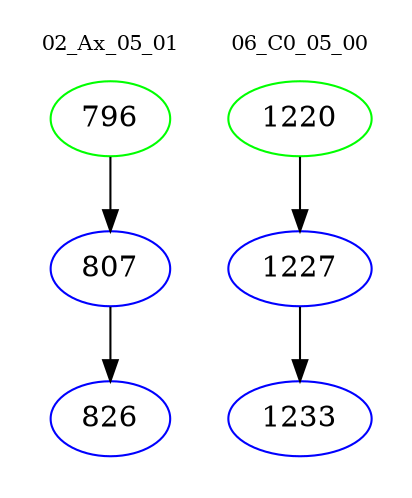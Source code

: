 digraph{
subgraph cluster_0 {
color = white
label = "02_Ax_05_01";
fontsize=10;
T0_796 [label="796", color="green"]
T0_796 -> T0_807 [color="black"]
T0_807 [label="807", color="blue"]
T0_807 -> T0_826 [color="black"]
T0_826 [label="826", color="blue"]
}
subgraph cluster_1 {
color = white
label = "06_C0_05_00";
fontsize=10;
T1_1220 [label="1220", color="green"]
T1_1220 -> T1_1227 [color="black"]
T1_1227 [label="1227", color="blue"]
T1_1227 -> T1_1233 [color="black"]
T1_1233 [label="1233", color="blue"]
}
}
